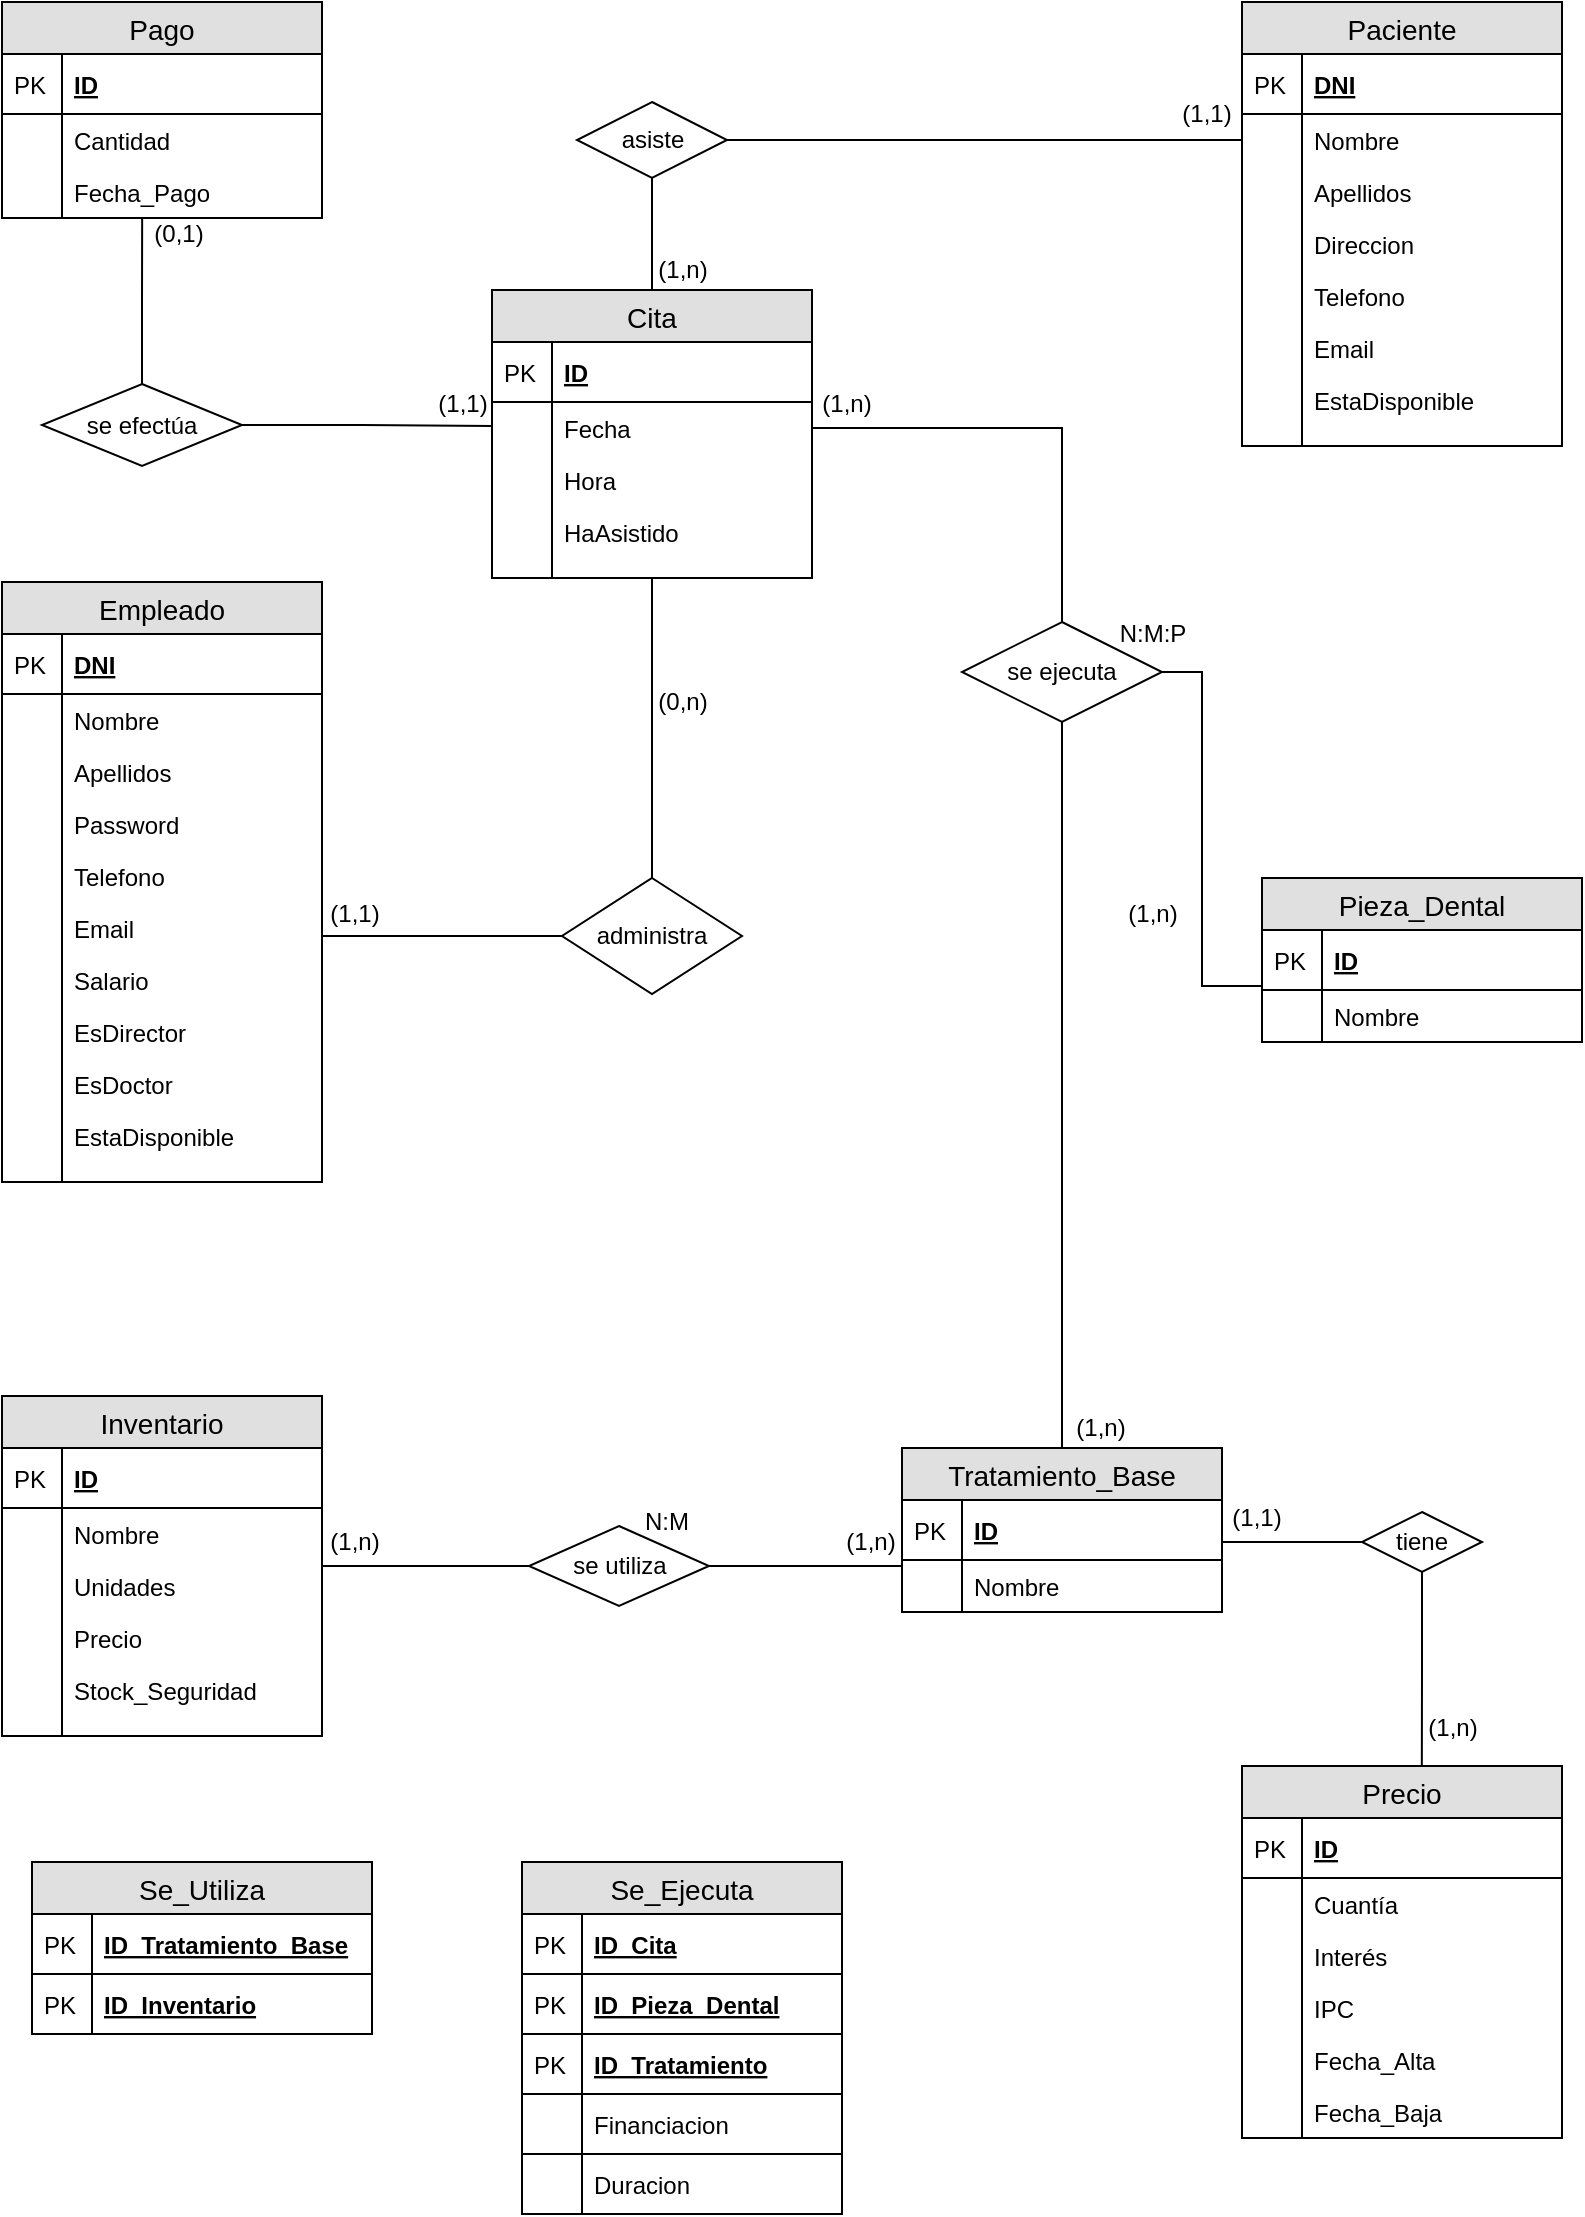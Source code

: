 <mxfile version="12.9.3" type="device"><diagram id="Tx36lfUSjRgfHyOX1LGo" name="Page-1"><mxGraphModel dx="517" dy="384" grid="1" gridSize="10" guides="1" tooltips="1" connect="1" arrows="1" fold="1" page="1" pageScale="1" pageWidth="827" pageHeight="1169" math="0" shadow="0"><root><mxCell id="0"/><mxCell id="1" parent="0"/><mxCell id="aUdV8fE91aCPdXSwW5t3-12" value="Empleado" style="swimlane;fontStyle=0;childLayout=stackLayout;horizontal=1;startSize=26;fillColor=#e0e0e0;horizontalStack=0;resizeParent=1;resizeParentMax=0;resizeLast=0;collapsible=1;marginBottom=0;swimlaneFillColor=#ffffff;align=center;fontSize=14;" parent="1" vertex="1"><mxGeometry x="20" y="320" width="160" height="300" as="geometry"/></mxCell><mxCell id="aUdV8fE91aCPdXSwW5t3-13" value="DNI" style="shape=partialRectangle;top=0;left=0;right=0;bottom=1;align=left;verticalAlign=middle;fillColor=none;spacingLeft=34;spacingRight=4;overflow=hidden;rotatable=0;points=[[0,0.5],[1,0.5]];portConstraint=eastwest;dropTarget=0;fontStyle=5;fontSize=12;" parent="aUdV8fE91aCPdXSwW5t3-12" vertex="1"><mxGeometry y="26" width="160" height="30" as="geometry"/></mxCell><mxCell id="aUdV8fE91aCPdXSwW5t3-14" value="PK" style="shape=partialRectangle;top=0;left=0;bottom=0;fillColor=none;align=left;verticalAlign=middle;spacingLeft=4;spacingRight=4;overflow=hidden;rotatable=0;points=[];portConstraint=eastwest;part=1;fontSize=12;" parent="aUdV8fE91aCPdXSwW5t3-13" vertex="1" connectable="0"><mxGeometry width="30" height="30" as="geometry"/></mxCell><mxCell id="aUdV8fE91aCPdXSwW5t3-15" value="Nombre" style="shape=partialRectangle;top=0;left=0;right=0;bottom=0;align=left;verticalAlign=top;fillColor=none;spacingLeft=34;spacingRight=4;overflow=hidden;rotatable=0;points=[[0,0.5],[1,0.5]];portConstraint=eastwest;dropTarget=0;fontSize=12;" parent="aUdV8fE91aCPdXSwW5t3-12" vertex="1"><mxGeometry y="56" width="160" height="26" as="geometry"/></mxCell><mxCell id="aUdV8fE91aCPdXSwW5t3-16" value="" style="shape=partialRectangle;top=0;left=0;bottom=0;fillColor=none;align=left;verticalAlign=top;spacingLeft=4;spacingRight=4;overflow=hidden;rotatable=0;points=[];portConstraint=eastwest;part=1;fontSize=12;" parent="aUdV8fE91aCPdXSwW5t3-15" vertex="1" connectable="0"><mxGeometry width="30" height="26" as="geometry"/></mxCell><mxCell id="aUdV8fE91aCPdXSwW5t3-30" value="Apellidos" style="shape=partialRectangle;top=0;left=0;right=0;bottom=0;align=left;verticalAlign=top;fillColor=none;spacingLeft=34;spacingRight=4;overflow=hidden;rotatable=0;points=[[0,0.5],[1,0.5]];portConstraint=eastwest;dropTarget=0;fontSize=12;" parent="aUdV8fE91aCPdXSwW5t3-12" vertex="1"><mxGeometry y="82" width="160" height="26" as="geometry"/></mxCell><mxCell id="aUdV8fE91aCPdXSwW5t3-31" value="" style="shape=partialRectangle;top=0;left=0;bottom=0;fillColor=none;align=left;verticalAlign=top;spacingLeft=4;spacingRight=4;overflow=hidden;rotatable=0;points=[];portConstraint=eastwest;part=1;fontSize=12;" parent="aUdV8fE91aCPdXSwW5t3-30" vertex="1" connectable="0"><mxGeometry width="30" height="26" as="geometry"/></mxCell><mxCell id="aUdV8fE91aCPdXSwW5t3-28" value="Password" style="shape=partialRectangle;top=0;left=0;right=0;bottom=0;align=left;verticalAlign=top;fillColor=none;spacingLeft=34;spacingRight=4;overflow=hidden;rotatable=0;points=[[0,0.5],[1,0.5]];portConstraint=eastwest;dropTarget=0;fontSize=12;" parent="aUdV8fE91aCPdXSwW5t3-12" vertex="1"><mxGeometry y="108" width="160" height="26" as="geometry"/></mxCell><mxCell id="aUdV8fE91aCPdXSwW5t3-29" value="" style="shape=partialRectangle;top=0;left=0;bottom=0;fillColor=none;align=left;verticalAlign=top;spacingLeft=4;spacingRight=4;overflow=hidden;rotatable=0;points=[];portConstraint=eastwest;part=1;fontSize=12;" parent="aUdV8fE91aCPdXSwW5t3-28" vertex="1" connectable="0"><mxGeometry width="30" height="26" as="geometry"/></mxCell><mxCell id="4-BCz41WJfaNqsG2rHL3-26" value="Telefono" style="shape=partialRectangle;top=0;left=0;right=0;bottom=0;align=left;verticalAlign=top;fillColor=none;spacingLeft=34;spacingRight=4;overflow=hidden;rotatable=0;points=[[0,0.5],[1,0.5]];portConstraint=eastwest;dropTarget=0;fontSize=12;" parent="aUdV8fE91aCPdXSwW5t3-12" vertex="1"><mxGeometry y="134" width="160" height="26" as="geometry"/></mxCell><mxCell id="4-BCz41WJfaNqsG2rHL3-27" value="" style="shape=partialRectangle;top=0;left=0;bottom=0;fillColor=none;align=left;verticalAlign=top;spacingLeft=4;spacingRight=4;overflow=hidden;rotatable=0;points=[];portConstraint=eastwest;part=1;fontSize=12;" parent="4-BCz41WJfaNqsG2rHL3-26" vertex="1" connectable="0"><mxGeometry width="30" height="26" as="geometry"/></mxCell><mxCell id="4-BCz41WJfaNqsG2rHL3-28" value="Email" style="shape=partialRectangle;top=0;left=0;right=0;bottom=0;align=left;verticalAlign=top;fillColor=none;spacingLeft=34;spacingRight=4;overflow=hidden;rotatable=0;points=[[0,0.5],[1,0.5]];portConstraint=eastwest;dropTarget=0;fontSize=12;" parent="aUdV8fE91aCPdXSwW5t3-12" vertex="1"><mxGeometry y="160" width="160" height="26" as="geometry"/></mxCell><mxCell id="4-BCz41WJfaNqsG2rHL3-29" value="" style="shape=partialRectangle;top=0;left=0;bottom=0;fillColor=none;align=left;verticalAlign=top;spacingLeft=4;spacingRight=4;overflow=hidden;rotatable=0;points=[];portConstraint=eastwest;part=1;fontSize=12;" parent="4-BCz41WJfaNqsG2rHL3-28" vertex="1" connectable="0"><mxGeometry width="30" height="26" as="geometry"/></mxCell><mxCell id="POYbCG-bSl3dPNuhUvA1-15" value="Salario" style="shape=partialRectangle;top=0;left=0;right=0;bottom=0;align=left;verticalAlign=top;fillColor=none;spacingLeft=34;spacingRight=4;overflow=hidden;rotatable=0;points=[[0,0.5],[1,0.5]];portConstraint=eastwest;dropTarget=0;fontSize=12;" parent="aUdV8fE91aCPdXSwW5t3-12" vertex="1"><mxGeometry y="186" width="160" height="26" as="geometry"/></mxCell><mxCell id="POYbCG-bSl3dPNuhUvA1-16" value="" style="shape=partialRectangle;top=0;left=0;bottom=0;fillColor=none;align=left;verticalAlign=top;spacingLeft=4;spacingRight=4;overflow=hidden;rotatable=0;points=[];portConstraint=eastwest;part=1;fontSize=12;" parent="POYbCG-bSl3dPNuhUvA1-15" vertex="1" connectable="0"><mxGeometry width="30" height="26" as="geometry"/></mxCell><mxCell id="DGEIQFM5SHNX0tYBTU3q-7" value="EsDirector" style="shape=partialRectangle;top=0;left=0;right=0;bottom=0;align=left;verticalAlign=top;fillColor=none;spacingLeft=34;spacingRight=4;overflow=hidden;rotatable=0;points=[[0,0.5],[1,0.5]];portConstraint=eastwest;dropTarget=0;fontSize=12;" parent="aUdV8fE91aCPdXSwW5t3-12" vertex="1"><mxGeometry y="212" width="160" height="26" as="geometry"/></mxCell><mxCell id="DGEIQFM5SHNX0tYBTU3q-8" value="" style="shape=partialRectangle;top=0;left=0;bottom=0;fillColor=none;align=left;verticalAlign=top;spacingLeft=4;spacingRight=4;overflow=hidden;rotatable=0;points=[];portConstraint=eastwest;part=1;fontSize=12;" parent="DGEIQFM5SHNX0tYBTU3q-7" vertex="1" connectable="0"><mxGeometry width="30" height="26" as="geometry"/></mxCell><mxCell id="9EHfX2-pgLdgwGtAbHzx-3" value="EsDoctor" style="shape=partialRectangle;top=0;left=0;right=0;bottom=0;align=left;verticalAlign=top;fillColor=none;spacingLeft=34;spacingRight=4;overflow=hidden;rotatable=0;points=[[0,0.5],[1,0.5]];portConstraint=eastwest;dropTarget=0;fontSize=12;" vertex="1" parent="aUdV8fE91aCPdXSwW5t3-12"><mxGeometry y="238" width="160" height="26" as="geometry"/></mxCell><mxCell id="9EHfX2-pgLdgwGtAbHzx-4" value="" style="shape=partialRectangle;top=0;left=0;bottom=0;fillColor=none;align=left;verticalAlign=top;spacingLeft=4;spacingRight=4;overflow=hidden;rotatable=0;points=[];portConstraint=eastwest;part=1;fontSize=12;" vertex="1" connectable="0" parent="9EHfX2-pgLdgwGtAbHzx-3"><mxGeometry width="30" height="26" as="geometry"/></mxCell><mxCell id="POYbCG-bSl3dPNuhUvA1-7" value="EstaDisponible" style="shape=partialRectangle;top=0;left=0;right=0;bottom=0;align=left;verticalAlign=top;fillColor=none;spacingLeft=34;spacingRight=4;overflow=hidden;rotatable=0;points=[[0,0.5],[1,0.5]];portConstraint=eastwest;dropTarget=0;fontSize=12;" parent="aUdV8fE91aCPdXSwW5t3-12" vertex="1"><mxGeometry y="264" width="160" height="26" as="geometry"/></mxCell><mxCell id="POYbCG-bSl3dPNuhUvA1-8" value="" style="shape=partialRectangle;top=0;left=0;bottom=0;fillColor=none;align=left;verticalAlign=top;spacingLeft=4;spacingRight=4;overflow=hidden;rotatable=0;points=[];portConstraint=eastwest;part=1;fontSize=12;" parent="POYbCG-bSl3dPNuhUvA1-7" vertex="1" connectable="0"><mxGeometry width="30" height="26" as="geometry"/></mxCell><mxCell id="aUdV8fE91aCPdXSwW5t3-17" value="" style="shape=partialRectangle;top=0;left=0;right=0;bottom=0;align=left;verticalAlign=top;fillColor=none;spacingLeft=34;spacingRight=4;overflow=hidden;rotatable=0;points=[[0,0.5],[1,0.5]];portConstraint=eastwest;dropTarget=0;fontSize=12;" parent="aUdV8fE91aCPdXSwW5t3-12" vertex="1"><mxGeometry y="290" width="160" height="10" as="geometry"/></mxCell><mxCell id="aUdV8fE91aCPdXSwW5t3-18" value="" style="shape=partialRectangle;top=0;left=0;bottom=0;fillColor=none;align=left;verticalAlign=top;spacingLeft=4;spacingRight=4;overflow=hidden;rotatable=0;points=[];portConstraint=eastwest;part=1;fontSize=12;" parent="aUdV8fE91aCPdXSwW5t3-17" vertex="1" connectable="0"><mxGeometry width="30" height="10" as="geometry"/></mxCell><mxCell id="aUdV8fE91aCPdXSwW5t3-94" value="" style="edgeStyle=orthogonalEdgeStyle;rounded=0;orthogonalLoop=1;jettySize=auto;html=1;endArrow=none;endFill=0;entryX=0.5;entryY=1;entryDx=0;entryDy=0;entryPerimeter=0;" parent="1" source="aUdV8fE91aCPdXSwW5t3-84" target="aUdV8fE91aCPdXSwW5t3-41" edge="1"><mxGeometry relative="1" as="geometry"><mxPoint x="345" y="292" as="targetPoint"/></mxGeometry></mxCell><mxCell id="POYbCG-bSl3dPNuhUvA1-14" value="" style="edgeStyle=orthogonalEdgeStyle;rounded=0;orthogonalLoop=1;jettySize=auto;html=1;endArrow=none;endFill=0;entryX=1;entryY=0.654;entryDx=0;entryDy=0;entryPerimeter=0;" parent="1" source="aUdV8fE91aCPdXSwW5t3-84" target="4-BCz41WJfaNqsG2rHL3-28" edge="1"><mxGeometry relative="1" as="geometry"><mxPoint x="226.5" y="497" as="targetPoint"/></mxGeometry></mxCell><mxCell id="aUdV8fE91aCPdXSwW5t3-84" value="administra" style="shape=rhombus;perimeter=rhombusPerimeter;whiteSpace=wrap;html=1;align=center;" parent="1" vertex="1"><mxGeometry x="300" y="468" width="90" height="58" as="geometry"/></mxCell><mxCell id="aUdV8fE91aCPdXSwW5t3-117" style="edgeStyle=orthogonalEdgeStyle;rounded=0;orthogonalLoop=1;jettySize=auto;html=1;entryX=0.5;entryY=1;entryDx=0;entryDy=0;endArrow=none;endFill=0;" parent="1" source="aUdV8fE91aCPdXSwW5t3-32" target="aUdV8fE91aCPdXSwW5t3-115" edge="1"><mxGeometry relative="1" as="geometry"/></mxCell><mxCell id="aUdV8fE91aCPdXSwW5t3-32" value="Cita" style="swimlane;fontStyle=0;childLayout=stackLayout;horizontal=1;startSize=26;fillColor=#e0e0e0;horizontalStack=0;resizeParent=1;resizeParentMax=0;resizeLast=0;collapsible=1;marginBottom=0;swimlaneFillColor=#ffffff;align=center;fontSize=14;" parent="1" vertex="1"><mxGeometry x="265" y="174" width="160" height="144" as="geometry"/></mxCell><mxCell id="aUdV8fE91aCPdXSwW5t3-33" value="ID" style="shape=partialRectangle;top=0;left=0;right=0;bottom=1;align=left;verticalAlign=middle;fillColor=none;spacingLeft=34;spacingRight=4;overflow=hidden;rotatable=0;points=[[0,0.5],[1,0.5]];portConstraint=eastwest;dropTarget=0;fontStyle=5;fontSize=12;" parent="aUdV8fE91aCPdXSwW5t3-32" vertex="1"><mxGeometry y="26" width="160" height="30" as="geometry"/></mxCell><mxCell id="aUdV8fE91aCPdXSwW5t3-34" value="PK" style="shape=partialRectangle;top=0;left=0;bottom=0;fillColor=none;align=left;verticalAlign=middle;spacingLeft=4;spacingRight=4;overflow=hidden;rotatable=0;points=[];portConstraint=eastwest;part=1;fontSize=12;" parent="aUdV8fE91aCPdXSwW5t3-33" vertex="1" connectable="0"><mxGeometry width="30" height="30" as="geometry"/></mxCell><mxCell id="aUdV8fE91aCPdXSwW5t3-35" value="Fecha" style="shape=partialRectangle;top=0;left=0;right=0;bottom=0;align=left;verticalAlign=top;fillColor=none;spacingLeft=34;spacingRight=4;overflow=hidden;rotatable=0;points=[[0,0.5],[1,0.5]];portConstraint=eastwest;dropTarget=0;fontSize=12;" parent="aUdV8fE91aCPdXSwW5t3-32" vertex="1"><mxGeometry y="56" width="160" height="26" as="geometry"/></mxCell><mxCell id="aUdV8fE91aCPdXSwW5t3-36" value="" style="shape=partialRectangle;top=0;left=0;bottom=0;fillColor=none;align=left;verticalAlign=top;spacingLeft=4;spacingRight=4;overflow=hidden;rotatable=0;points=[];portConstraint=eastwest;part=1;fontSize=12;" parent="aUdV8fE91aCPdXSwW5t3-35" vertex="1" connectable="0"><mxGeometry width="30" height="26" as="geometry"/></mxCell><mxCell id="POYbCG-bSl3dPNuhUvA1-1" value="Hora" style="shape=partialRectangle;top=0;left=0;right=0;bottom=0;align=left;verticalAlign=top;fillColor=none;spacingLeft=34;spacingRight=4;overflow=hidden;rotatable=0;points=[[0,0.5],[1,0.5]];portConstraint=eastwest;dropTarget=0;fontSize=12;" parent="aUdV8fE91aCPdXSwW5t3-32" vertex="1"><mxGeometry y="82" width="160" height="26" as="geometry"/></mxCell><mxCell id="POYbCG-bSl3dPNuhUvA1-2" value="" style="shape=partialRectangle;top=0;left=0;bottom=0;fillColor=none;align=left;verticalAlign=top;spacingLeft=4;spacingRight=4;overflow=hidden;rotatable=0;points=[];portConstraint=eastwest;part=1;fontSize=12;" parent="POYbCG-bSl3dPNuhUvA1-1" vertex="1" connectable="0"><mxGeometry width="30" height="26" as="geometry"/></mxCell><mxCell id="POYbCG-bSl3dPNuhUvA1-3" value="HaAsistido" style="shape=partialRectangle;top=0;left=0;right=0;bottom=0;align=left;verticalAlign=top;fillColor=none;spacingLeft=34;spacingRight=4;overflow=hidden;rotatable=0;points=[[0,0.5],[1,0.5]];portConstraint=eastwest;dropTarget=0;fontSize=12;" parent="aUdV8fE91aCPdXSwW5t3-32" vertex="1"><mxGeometry y="108" width="160" height="26" as="geometry"/></mxCell><mxCell id="POYbCG-bSl3dPNuhUvA1-4" value="" style="shape=partialRectangle;top=0;left=0;bottom=0;fillColor=none;align=left;verticalAlign=top;spacingLeft=4;spacingRight=4;overflow=hidden;rotatable=0;points=[];portConstraint=eastwest;part=1;fontSize=12;" parent="POYbCG-bSl3dPNuhUvA1-3" vertex="1" connectable="0"><mxGeometry width="30" height="26" as="geometry"/></mxCell><mxCell id="aUdV8fE91aCPdXSwW5t3-41" value="" style="shape=partialRectangle;top=0;left=0;right=0;bottom=0;align=left;verticalAlign=top;fillColor=none;spacingLeft=34;spacingRight=4;overflow=hidden;rotatable=0;points=[[0,0.5],[1,0.5]];portConstraint=eastwest;dropTarget=0;fontSize=12;" parent="aUdV8fE91aCPdXSwW5t3-32" vertex="1"><mxGeometry y="134" width="160" height="10" as="geometry"/></mxCell><mxCell id="aUdV8fE91aCPdXSwW5t3-42" value="" style="shape=partialRectangle;top=0;left=0;bottom=0;fillColor=none;align=left;verticalAlign=top;spacingLeft=4;spacingRight=4;overflow=hidden;rotatable=0;points=[];portConstraint=eastwest;part=1;fontSize=12;" parent="aUdV8fE91aCPdXSwW5t3-41" vertex="1" connectable="0"><mxGeometry width="30" height="10" as="geometry"/></mxCell><mxCell id="aUdV8fE91aCPdXSwW5t3-113" value="(1,1)" style="text;html=1;align=center;verticalAlign=middle;resizable=0;points=[];autosize=1;" parent="1" vertex="1"><mxGeometry x="176" y="476" width="40" height="20" as="geometry"/></mxCell><mxCell id="aUdV8fE91aCPdXSwW5t3-114" value="(0,n)" style="text;html=1;align=center;verticalAlign=middle;resizable=0;points=[];autosize=1;" parent="1" vertex="1"><mxGeometry x="340" y="370" width="40" height="20" as="geometry"/></mxCell><mxCell id="aUdV8fE91aCPdXSwW5t3-118" style="edgeStyle=orthogonalEdgeStyle;rounded=0;orthogonalLoop=1;jettySize=auto;html=1;entryX=0;entryY=0.5;entryDx=0;entryDy=0;endArrow=none;endFill=0;" parent="1" source="aUdV8fE91aCPdXSwW5t3-115" target="aUdV8fE91aCPdXSwW5t3-68" edge="1"><mxGeometry relative="1" as="geometry"/></mxCell><mxCell id="aUdV8fE91aCPdXSwW5t3-115" value="asiste" style="shape=rhombus;perimeter=rhombusPerimeter;whiteSpace=wrap;html=1;align=center;" parent="1" vertex="1"><mxGeometry x="307.5" y="80" width="75" height="38" as="geometry"/></mxCell><mxCell id="aUdV8fE91aCPdXSwW5t3-119" value="(1,1)" style="text;html=1;align=center;verticalAlign=middle;resizable=0;points=[];autosize=1;" parent="1" vertex="1"><mxGeometry x="602" y="76" width="40" height="20" as="geometry"/></mxCell><mxCell id="aUdV8fE91aCPdXSwW5t3-120" value="(1,n)" style="text;html=1;align=center;verticalAlign=middle;resizable=0;points=[];autosize=1;" parent="1" vertex="1"><mxGeometry x="340" y="154" width="40" height="20" as="geometry"/></mxCell><mxCell id="aUdV8fE91aCPdXSwW5t3-65" value="Paciente" style="swimlane;fontStyle=0;childLayout=stackLayout;horizontal=1;startSize=26;fillColor=#e0e0e0;horizontalStack=0;resizeParent=1;resizeParentMax=0;resizeLast=0;collapsible=1;marginBottom=0;swimlaneFillColor=#ffffff;align=center;fontSize=14;" parent="1" vertex="1"><mxGeometry x="640" y="30" width="160" height="222" as="geometry"/></mxCell><mxCell id="aUdV8fE91aCPdXSwW5t3-66" value="DNI" style="shape=partialRectangle;top=0;left=0;right=0;bottom=1;align=left;verticalAlign=middle;fillColor=none;spacingLeft=34;spacingRight=4;overflow=hidden;rotatable=0;points=[[0,0.5],[1,0.5]];portConstraint=eastwest;dropTarget=0;fontStyle=5;fontSize=12;" parent="aUdV8fE91aCPdXSwW5t3-65" vertex="1"><mxGeometry y="26" width="160" height="30" as="geometry"/></mxCell><mxCell id="aUdV8fE91aCPdXSwW5t3-67" value="PK" style="shape=partialRectangle;top=0;left=0;bottom=0;fillColor=none;align=left;verticalAlign=middle;spacingLeft=4;spacingRight=4;overflow=hidden;rotatable=0;points=[];portConstraint=eastwest;part=1;fontSize=12;" parent="aUdV8fE91aCPdXSwW5t3-66" vertex="1" connectable="0"><mxGeometry width="30" height="30" as="geometry"/></mxCell><mxCell id="aUdV8fE91aCPdXSwW5t3-68" value="Nombre" style="shape=partialRectangle;top=0;left=0;right=0;bottom=0;align=left;verticalAlign=top;fillColor=none;spacingLeft=34;spacingRight=4;overflow=hidden;rotatable=0;points=[[0,0.5],[1,0.5]];portConstraint=eastwest;dropTarget=0;fontSize=12;" parent="aUdV8fE91aCPdXSwW5t3-65" vertex="1"><mxGeometry y="56" width="160" height="26" as="geometry"/></mxCell><mxCell id="aUdV8fE91aCPdXSwW5t3-69" value="" style="shape=partialRectangle;top=0;left=0;bottom=0;fillColor=none;align=left;verticalAlign=top;spacingLeft=4;spacingRight=4;overflow=hidden;rotatable=0;points=[];portConstraint=eastwest;part=1;fontSize=12;" parent="aUdV8fE91aCPdXSwW5t3-68" vertex="1" connectable="0"><mxGeometry width="30" height="26" as="geometry"/></mxCell><mxCell id="aUdV8fE91aCPdXSwW5t3-70" value="Apellidos" style="shape=partialRectangle;top=0;left=0;right=0;bottom=0;align=left;verticalAlign=top;fillColor=none;spacingLeft=34;spacingRight=4;overflow=hidden;rotatable=0;points=[[0,0.5],[1,0.5]];portConstraint=eastwest;dropTarget=0;fontSize=12;" parent="aUdV8fE91aCPdXSwW5t3-65" vertex="1"><mxGeometry y="82" width="160" height="26" as="geometry"/></mxCell><mxCell id="aUdV8fE91aCPdXSwW5t3-71" value="" style="shape=partialRectangle;top=0;left=0;bottom=0;fillColor=none;align=left;verticalAlign=top;spacingLeft=4;spacingRight=4;overflow=hidden;rotatable=0;points=[];portConstraint=eastwest;part=1;fontSize=12;" parent="aUdV8fE91aCPdXSwW5t3-70" vertex="1" connectable="0"><mxGeometry width="30" height="26" as="geometry"/></mxCell><mxCell id="aUdV8fE91aCPdXSwW5t3-72" value="Direccion" style="shape=partialRectangle;top=0;left=0;right=0;bottom=0;align=left;verticalAlign=top;fillColor=none;spacingLeft=34;spacingRight=4;overflow=hidden;rotatable=0;points=[[0,0.5],[1,0.5]];portConstraint=eastwest;dropTarget=0;fontSize=12;" parent="aUdV8fE91aCPdXSwW5t3-65" vertex="1"><mxGeometry y="108" width="160" height="26" as="geometry"/></mxCell><mxCell id="aUdV8fE91aCPdXSwW5t3-73" value="" style="shape=partialRectangle;top=0;left=0;bottom=0;fillColor=none;align=left;verticalAlign=top;spacingLeft=4;spacingRight=4;overflow=hidden;rotatable=0;points=[];portConstraint=eastwest;part=1;fontSize=12;" parent="aUdV8fE91aCPdXSwW5t3-72" vertex="1" connectable="0"><mxGeometry width="30" height="26" as="geometry"/></mxCell><mxCell id="4-BCz41WJfaNqsG2rHL3-21" value="Telefono" style="shape=partialRectangle;top=0;left=0;right=0;bottom=0;align=left;verticalAlign=top;fillColor=none;spacingLeft=34;spacingRight=4;overflow=hidden;rotatable=0;points=[[0,0.5],[1,0.5]];portConstraint=eastwest;dropTarget=0;fontSize=12;" parent="aUdV8fE91aCPdXSwW5t3-65" vertex="1"><mxGeometry y="134" width="160" height="26" as="geometry"/></mxCell><mxCell id="4-BCz41WJfaNqsG2rHL3-22" value="" style="shape=partialRectangle;top=0;left=0;bottom=0;fillColor=none;align=left;verticalAlign=top;spacingLeft=4;spacingRight=4;overflow=hidden;rotatable=0;points=[];portConstraint=eastwest;part=1;fontSize=12;" parent="4-BCz41WJfaNqsG2rHL3-21" vertex="1" connectable="0"><mxGeometry width="30" height="26" as="geometry"/></mxCell><mxCell id="4-BCz41WJfaNqsG2rHL3-23" value="Email" style="shape=partialRectangle;top=0;left=0;right=0;bottom=0;align=left;verticalAlign=top;fillColor=none;spacingLeft=34;spacingRight=4;overflow=hidden;rotatable=0;points=[[0,0.5],[1,0.5]];portConstraint=eastwest;dropTarget=0;fontSize=12;" parent="aUdV8fE91aCPdXSwW5t3-65" vertex="1"><mxGeometry y="160" width="160" height="26" as="geometry"/></mxCell><mxCell id="4-BCz41WJfaNqsG2rHL3-24" value="" style="shape=partialRectangle;top=0;left=0;bottom=0;fillColor=none;align=left;verticalAlign=top;spacingLeft=4;spacingRight=4;overflow=hidden;rotatable=0;points=[];portConstraint=eastwest;part=1;fontSize=12;" parent="4-BCz41WJfaNqsG2rHL3-23" vertex="1" connectable="0"><mxGeometry width="30" height="26" as="geometry"/></mxCell><mxCell id="POYbCG-bSl3dPNuhUvA1-9" value="EstaDisponible" style="shape=partialRectangle;top=0;left=0;right=0;bottom=0;align=left;verticalAlign=top;fillColor=none;spacingLeft=34;spacingRight=4;overflow=hidden;rotatable=0;points=[[0,0.5],[1,0.5]];portConstraint=eastwest;dropTarget=0;fontSize=12;" parent="aUdV8fE91aCPdXSwW5t3-65" vertex="1"><mxGeometry y="186" width="160" height="26" as="geometry"/></mxCell><mxCell id="POYbCG-bSl3dPNuhUvA1-10" value="" style="shape=partialRectangle;top=0;left=0;bottom=0;fillColor=none;align=left;verticalAlign=top;spacingLeft=4;spacingRight=4;overflow=hidden;rotatable=0;points=[];portConstraint=eastwest;part=1;fontSize=12;" parent="POYbCG-bSl3dPNuhUvA1-9" vertex="1" connectable="0"><mxGeometry width="30" height="26" as="geometry"/></mxCell><mxCell id="aUdV8fE91aCPdXSwW5t3-74" value="" style="shape=partialRectangle;top=0;left=0;right=0;bottom=0;align=left;verticalAlign=top;fillColor=none;spacingLeft=34;spacingRight=4;overflow=hidden;rotatable=0;points=[[0,0.5],[1,0.5]];portConstraint=eastwest;dropTarget=0;fontSize=12;" parent="aUdV8fE91aCPdXSwW5t3-65" vertex="1"><mxGeometry y="212" width="160" height="10" as="geometry"/></mxCell><mxCell id="aUdV8fE91aCPdXSwW5t3-75" value="" style="shape=partialRectangle;top=0;left=0;bottom=0;fillColor=none;align=left;verticalAlign=top;spacingLeft=4;spacingRight=4;overflow=hidden;rotatable=0;points=[];portConstraint=eastwest;part=1;fontSize=12;" parent="aUdV8fE91aCPdXSwW5t3-74" vertex="1" connectable="0"><mxGeometry width="30" height="10" as="geometry"/></mxCell><mxCell id="aUdV8fE91aCPdXSwW5t3-141" style="edgeStyle=orthogonalEdgeStyle;rounded=0;orthogonalLoop=1;jettySize=auto;html=1;entryX=1;entryY=0.5;entryDx=0;entryDy=0;endArrow=none;endFill=0;exitX=0;exitY=0.962;exitDx=0;exitDy=0;exitPerimeter=0;" parent="1" source="aUdV8fE91aCPdXSwW5t3-46" target="aUdV8fE91aCPdXSwW5t3-138" edge="1"><mxGeometry relative="1" as="geometry"><mxPoint x="640" y="522" as="sourcePoint"/><Array as="points"><mxPoint x="620" y="522"/><mxPoint x="620" y="365"/></Array></mxGeometry></mxCell><mxCell id="aUdV8fE91aCPdXSwW5t3-138" value="se ejecuta" style="shape=rhombus;perimeter=rhombusPerimeter;whiteSpace=wrap;html=1;align=center;" parent="1" vertex="1"><mxGeometry x="500" y="340" width="100" height="50" as="geometry"/></mxCell><mxCell id="aUdV8fE91aCPdXSwW5t3-139" style="edgeStyle=orthogonalEdgeStyle;rounded=0;orthogonalLoop=1;jettySize=auto;html=1;entryX=0.5;entryY=0;entryDx=0;entryDy=0;endArrow=none;endFill=0;" parent="1" source="aUdV8fE91aCPdXSwW5t3-35" target="aUdV8fE91aCPdXSwW5t3-138" edge="1"><mxGeometry relative="1" as="geometry"/></mxCell><mxCell id="aUdV8fE91aCPdXSwW5t3-140" style="edgeStyle=orthogonalEdgeStyle;rounded=0;orthogonalLoop=1;jettySize=auto;html=1;entryX=0.5;entryY=1;entryDx=0;entryDy=0;endArrow=none;endFill=0;exitX=0.5;exitY=0;exitDx=0;exitDy=0;" parent="1" source="aUdV8fE91aCPdXSwW5t3-54" target="aUdV8fE91aCPdXSwW5t3-138" edge="1"><mxGeometry relative="1" as="geometry"/></mxCell><mxCell id="a5N8oOvA9pCTNqK6ZnKB-12" value="Pago" style="swimlane;fontStyle=0;childLayout=stackLayout;horizontal=1;startSize=26;fillColor=#e0e0e0;horizontalStack=0;resizeParent=1;resizeParentMax=0;resizeLast=0;collapsible=1;marginBottom=0;swimlaneFillColor=#ffffff;align=center;fontSize=14;" parent="1" vertex="1"><mxGeometry x="20" y="30" width="160" height="108" as="geometry"><mxRectangle x="640" y="720" width="120" height="26" as="alternateBounds"/></mxGeometry></mxCell><mxCell id="a5N8oOvA9pCTNqK6ZnKB-13" value="ID" style="shape=partialRectangle;top=0;left=0;right=0;bottom=1;align=left;verticalAlign=middle;fillColor=none;spacingLeft=34;spacingRight=4;overflow=hidden;rotatable=0;points=[[0,0.5],[1,0.5]];portConstraint=eastwest;dropTarget=0;fontStyle=5;fontSize=12;" parent="a5N8oOvA9pCTNqK6ZnKB-12" vertex="1"><mxGeometry y="26" width="160" height="30" as="geometry"/></mxCell><mxCell id="a5N8oOvA9pCTNqK6ZnKB-14" value="PK" style="shape=partialRectangle;top=0;left=0;bottom=0;fillColor=none;align=left;verticalAlign=middle;spacingLeft=4;spacingRight=4;overflow=hidden;rotatable=0;points=[];portConstraint=eastwest;part=1;fontSize=12;" parent="a5N8oOvA9pCTNqK6ZnKB-13" vertex="1" connectable="0"><mxGeometry width="30" height="30" as="geometry"/></mxCell><mxCell id="a5N8oOvA9pCTNqK6ZnKB-15" value="Cantidad&#10;" style="shape=partialRectangle;top=0;left=0;right=0;bottom=0;align=left;verticalAlign=top;fillColor=none;spacingLeft=34;spacingRight=4;overflow=hidden;rotatable=0;points=[[0,0.5],[1,0.5]];portConstraint=eastwest;dropTarget=0;fontSize=12;" parent="a5N8oOvA9pCTNqK6ZnKB-12" vertex="1"><mxGeometry y="56" width="160" height="26" as="geometry"/></mxCell><mxCell id="a5N8oOvA9pCTNqK6ZnKB-16" value="" style="shape=partialRectangle;top=0;left=0;bottom=0;fillColor=none;align=left;verticalAlign=top;spacingLeft=4;spacingRight=4;overflow=hidden;rotatable=0;points=[];portConstraint=eastwest;part=1;fontSize=12;" parent="a5N8oOvA9pCTNqK6ZnKB-15" vertex="1" connectable="0"><mxGeometry width="30" height="26" as="geometry"/></mxCell><mxCell id="a5N8oOvA9pCTNqK6ZnKB-17" value="Fecha_Pago" style="shape=partialRectangle;top=0;left=0;right=0;bottom=0;align=left;verticalAlign=top;fillColor=none;spacingLeft=34;spacingRight=4;overflow=hidden;rotatable=0;points=[[0,0.5],[1,0.5]];portConstraint=eastwest;dropTarget=0;fontSize=12;" parent="a5N8oOvA9pCTNqK6ZnKB-12" vertex="1"><mxGeometry y="82" width="160" height="26" as="geometry"/></mxCell><mxCell id="a5N8oOvA9pCTNqK6ZnKB-18" value="" style="shape=partialRectangle;top=0;left=0;bottom=0;fillColor=none;align=left;verticalAlign=top;spacingLeft=4;spacingRight=4;overflow=hidden;rotatable=0;points=[];portConstraint=eastwest;part=1;fontSize=12;" parent="a5N8oOvA9pCTNqK6ZnKB-17" vertex="1" connectable="0"><mxGeometry width="30" height="26" as="geometry"/></mxCell><mxCell id="aUdV8fE91aCPdXSwW5t3-142" value="(1,n)" style="text;html=1;align=center;verticalAlign=middle;resizable=0;points=[];autosize=1;" parent="1" vertex="1"><mxGeometry x="549" y="733" width="40" height="20" as="geometry"/></mxCell><mxCell id="aUdV8fE91aCPdXSwW5t3-143" value="(1,n)" style="text;html=1;align=center;verticalAlign=middle;resizable=0;points=[];autosize=1;" parent="1" vertex="1"><mxGeometry x="575" y="476" width="40" height="20" as="geometry"/></mxCell><mxCell id="aUdV8fE91aCPdXSwW5t3-145" value="(1,n)" style="text;html=1;align=center;verticalAlign=middle;resizable=0;points=[];autosize=1;" parent="1" vertex="1"><mxGeometry x="422" y="221" width="40" height="20" as="geometry"/></mxCell><mxCell id="aUdV8fE91aCPdXSwW5t3-148" value="N:M:P" style="text;html=1;align=center;verticalAlign=middle;resizable=0;points=[];autosize=1;" parent="1" vertex="1"><mxGeometry x="570" y="336" width="50" height="20" as="geometry"/></mxCell><mxCell id="aUdV8fE91aCPdXSwW5t3-54" value="Tratamiento_Base" style="swimlane;fontStyle=0;childLayout=stackLayout;horizontal=1;startSize=26;fillColor=#e0e0e0;horizontalStack=0;resizeParent=1;resizeParentMax=0;resizeLast=0;collapsible=1;marginBottom=0;swimlaneFillColor=#ffffff;align=center;fontSize=14;" parent="1" vertex="1"><mxGeometry x="470" y="753" width="160" height="82" as="geometry"/></mxCell><mxCell id="aUdV8fE91aCPdXSwW5t3-55" value="ID" style="shape=partialRectangle;top=0;left=0;right=0;bottom=1;align=left;verticalAlign=middle;fillColor=none;spacingLeft=34;spacingRight=4;overflow=hidden;rotatable=0;points=[[0,0.5],[1,0.5]];portConstraint=eastwest;dropTarget=0;fontStyle=5;fontSize=12;" parent="aUdV8fE91aCPdXSwW5t3-54" vertex="1"><mxGeometry y="26" width="160" height="30" as="geometry"/></mxCell><mxCell id="aUdV8fE91aCPdXSwW5t3-56" value="PK" style="shape=partialRectangle;top=0;left=0;bottom=0;fillColor=none;align=left;verticalAlign=middle;spacingLeft=4;spacingRight=4;overflow=hidden;rotatable=0;points=[];portConstraint=eastwest;part=1;fontSize=12;" parent="aUdV8fE91aCPdXSwW5t3-55" vertex="1" connectable="0"><mxGeometry width="30" height="30" as="geometry"/></mxCell><mxCell id="aUdV8fE91aCPdXSwW5t3-57" value="Nombre" style="shape=partialRectangle;top=0;left=0;right=0;bottom=0;align=left;verticalAlign=top;fillColor=none;spacingLeft=34;spacingRight=4;overflow=hidden;rotatable=0;points=[[0,0.5],[1,0.5]];portConstraint=eastwest;dropTarget=0;fontSize=12;" parent="aUdV8fE91aCPdXSwW5t3-54" vertex="1"><mxGeometry y="56" width="160" height="26" as="geometry"/></mxCell><mxCell id="aUdV8fE91aCPdXSwW5t3-58" value="" style="shape=partialRectangle;top=0;left=0;bottom=0;fillColor=none;align=left;verticalAlign=top;spacingLeft=4;spacingRight=4;overflow=hidden;rotatable=0;points=[];portConstraint=eastwest;part=1;fontSize=12;" parent="aUdV8fE91aCPdXSwW5t3-57" vertex="1" connectable="0"><mxGeometry width="30" height="26" as="geometry"/></mxCell><mxCell id="DGEIQFM5SHNX0tYBTU3q-17" value="" style="edgeStyle=orthogonalEdgeStyle;rounded=0;orthogonalLoop=1;jettySize=auto;html=1;endArrow=none;endFill=0;entryX=-0.002;entryY=0.114;entryDx=0;entryDy=0;entryPerimeter=0;" parent="1" source="DGEIQFM5SHNX0tYBTU3q-15" target="aUdV8fE91aCPdXSwW5t3-57" edge="1"><mxGeometry relative="1" as="geometry"><mxPoint x="465" y="812" as="targetPoint"/></mxGeometry></mxCell><mxCell id="DGEIQFM5SHNX0tYBTU3q-19" value="" style="edgeStyle=orthogonalEdgeStyle;rounded=0;orthogonalLoop=1;jettySize=auto;html=1;endArrow=none;endFill=0;entryX=1;entryY=0.5;entryDx=0;entryDy=0;" parent="1" source="DGEIQFM5SHNX0tYBTU3q-15" target="aUdV8fE91aCPdXSwW5t3-149" edge="1"><mxGeometry relative="1" as="geometry"><mxPoint x="185" y="812" as="targetPoint"/></mxGeometry></mxCell><mxCell id="DGEIQFM5SHNX0tYBTU3q-15" value="se utiliza" style="shape=rhombus;perimeter=rhombusPerimeter;whiteSpace=wrap;html=1;align=center;" parent="1" vertex="1"><mxGeometry x="283.5" y="792" width="90" height="40" as="geometry"/></mxCell><mxCell id="DGEIQFM5SHNX0tYBTU3q-20" value="(1,n)" style="text;html=1;align=center;verticalAlign=middle;resizable=0;points=[];autosize=1;" parent="1" vertex="1"><mxGeometry x="434" y="790" width="40" height="20" as="geometry"/></mxCell><mxCell id="DGEIQFM5SHNX0tYBTU3q-21" value="(1,n)" style="text;html=1;align=center;verticalAlign=middle;resizable=0;points=[];autosize=1;" parent="1" vertex="1"><mxGeometry x="176" y="790" width="40" height="20" as="geometry"/></mxCell><mxCell id="DGEIQFM5SHNX0tYBTU3q-22" value="N:M" style="text;html=1;align=center;verticalAlign=middle;resizable=0;points=[];autosize=1;" parent="1" vertex="1"><mxGeometry x="331.5" y="780" width="40" height="20" as="geometry"/></mxCell><mxCell id="aUdV8fE91aCPdXSwW5t3-149" value="Inventario" style="swimlane;fontStyle=0;childLayout=stackLayout;horizontal=1;startSize=26;fillColor=#e0e0e0;horizontalStack=0;resizeParent=1;resizeParentMax=0;resizeLast=0;collapsible=1;marginBottom=0;swimlaneFillColor=#ffffff;align=center;fontSize=14;" parent="1" vertex="1"><mxGeometry x="20" y="727" width="160" height="170" as="geometry"/></mxCell><mxCell id="aUdV8fE91aCPdXSwW5t3-150" value="ID" style="shape=partialRectangle;top=0;left=0;right=0;bottom=1;align=left;verticalAlign=middle;fillColor=none;spacingLeft=34;spacingRight=4;overflow=hidden;rotatable=0;points=[[0,0.5],[1,0.5]];portConstraint=eastwest;dropTarget=0;fontStyle=5;fontSize=12;" parent="aUdV8fE91aCPdXSwW5t3-149" vertex="1"><mxGeometry y="26" width="160" height="30" as="geometry"/></mxCell><mxCell id="aUdV8fE91aCPdXSwW5t3-151" value="PK" style="shape=partialRectangle;top=0;left=0;bottom=0;fillColor=none;align=left;verticalAlign=middle;spacingLeft=4;spacingRight=4;overflow=hidden;rotatable=0;points=[];portConstraint=eastwest;part=1;fontSize=12;" parent="aUdV8fE91aCPdXSwW5t3-150" vertex="1" connectable="0"><mxGeometry width="30" height="30" as="geometry"/></mxCell><mxCell id="aUdV8fE91aCPdXSwW5t3-152" value="Nombre" style="shape=partialRectangle;top=0;left=0;right=0;bottom=0;align=left;verticalAlign=top;fillColor=none;spacingLeft=34;spacingRight=4;overflow=hidden;rotatable=0;points=[[0,0.5],[1,0.5]];portConstraint=eastwest;dropTarget=0;fontSize=12;" parent="aUdV8fE91aCPdXSwW5t3-149" vertex="1"><mxGeometry y="56" width="160" height="26" as="geometry"/></mxCell><mxCell id="aUdV8fE91aCPdXSwW5t3-153" value="" style="shape=partialRectangle;top=0;left=0;bottom=0;fillColor=none;align=left;verticalAlign=top;spacingLeft=4;spacingRight=4;overflow=hidden;rotatable=0;points=[];portConstraint=eastwest;part=1;fontSize=12;" parent="aUdV8fE91aCPdXSwW5t3-152" vertex="1" connectable="0"><mxGeometry width="30" height="26" as="geometry"/></mxCell><mxCell id="aUdV8fE91aCPdXSwW5t3-154" value="Unidades" style="shape=partialRectangle;top=0;left=0;right=0;bottom=0;align=left;verticalAlign=top;fillColor=none;spacingLeft=34;spacingRight=4;overflow=hidden;rotatable=0;points=[[0,0.5],[1,0.5]];portConstraint=eastwest;dropTarget=0;fontSize=12;" parent="aUdV8fE91aCPdXSwW5t3-149" vertex="1"><mxGeometry y="82" width="160" height="26" as="geometry"/></mxCell><mxCell id="aUdV8fE91aCPdXSwW5t3-155" value="" style="shape=partialRectangle;top=0;left=0;bottom=0;fillColor=none;align=left;verticalAlign=top;spacingLeft=4;spacingRight=4;overflow=hidden;rotatable=0;points=[];portConstraint=eastwest;part=1;fontSize=12;" parent="aUdV8fE91aCPdXSwW5t3-154" vertex="1" connectable="0"><mxGeometry width="30" height="26" as="geometry"/></mxCell><mxCell id="POYbCG-bSl3dPNuhUvA1-5" value="Precio" style="shape=partialRectangle;top=0;left=0;right=0;bottom=0;align=left;verticalAlign=top;fillColor=none;spacingLeft=34;spacingRight=4;overflow=hidden;rotatable=0;points=[[0,0.5],[1,0.5]];portConstraint=eastwest;dropTarget=0;fontSize=12;" parent="aUdV8fE91aCPdXSwW5t3-149" vertex="1"><mxGeometry y="108" width="160" height="26" as="geometry"/></mxCell><mxCell id="POYbCG-bSl3dPNuhUvA1-6" value="" style="shape=partialRectangle;top=0;left=0;bottom=0;fillColor=none;align=left;verticalAlign=top;spacingLeft=4;spacingRight=4;overflow=hidden;rotatable=0;points=[];portConstraint=eastwest;part=1;fontSize=12;" parent="POYbCG-bSl3dPNuhUvA1-5" vertex="1" connectable="0"><mxGeometry width="30" height="26" as="geometry"/></mxCell><mxCell id="aUdV8fE91aCPdXSwW5t3-156" value="Stock_Seguridad" style="shape=partialRectangle;top=0;left=0;right=0;bottom=0;align=left;verticalAlign=top;fillColor=none;spacingLeft=34;spacingRight=4;overflow=hidden;rotatable=0;points=[[0,0.5],[1,0.5]];portConstraint=eastwest;dropTarget=0;fontSize=12;" parent="aUdV8fE91aCPdXSwW5t3-149" vertex="1"><mxGeometry y="134" width="160" height="26" as="geometry"/></mxCell><mxCell id="aUdV8fE91aCPdXSwW5t3-157" value="" style="shape=partialRectangle;top=0;left=0;bottom=0;fillColor=none;align=left;verticalAlign=top;spacingLeft=4;spacingRight=4;overflow=hidden;rotatable=0;points=[];portConstraint=eastwest;part=1;fontSize=12;" parent="aUdV8fE91aCPdXSwW5t3-156" vertex="1" connectable="0"><mxGeometry width="30" height="26" as="geometry"/></mxCell><mxCell id="aUdV8fE91aCPdXSwW5t3-158" value="" style="shape=partialRectangle;top=0;left=0;right=0;bottom=0;align=left;verticalAlign=top;fillColor=none;spacingLeft=34;spacingRight=4;overflow=hidden;rotatable=0;points=[[0,0.5],[1,0.5]];portConstraint=eastwest;dropTarget=0;fontSize=12;" parent="aUdV8fE91aCPdXSwW5t3-149" vertex="1"><mxGeometry y="160" width="160" height="10" as="geometry"/></mxCell><mxCell id="aUdV8fE91aCPdXSwW5t3-159" value="" style="shape=partialRectangle;top=0;left=0;bottom=0;fillColor=none;align=left;verticalAlign=top;spacingLeft=4;spacingRight=4;overflow=hidden;rotatable=0;points=[];portConstraint=eastwest;part=1;fontSize=12;" parent="aUdV8fE91aCPdXSwW5t3-158" vertex="1" connectable="0"><mxGeometry width="30" height="10" as="geometry"/></mxCell><mxCell id="a5N8oOvA9pCTNqK6ZnKB-22" style="edgeStyle=orthogonalEdgeStyle;rounded=0;orthogonalLoop=1;jettySize=auto;html=1;exitX=1;exitY=0.5;exitDx=0;exitDy=0;endArrow=none;endFill=0;entryX=0;entryY=0.5;entryDx=0;entryDy=0;" parent="1" source="a5N8oOvA9pCTNqK6ZnKB-21" target="aUdV8fE91aCPdXSwW5t3-35" edge="1"><mxGeometry relative="1" as="geometry"><mxPoint x="260" y="231" as="targetPoint"/><Array as="points"><mxPoint x="200" y="242"/><mxPoint x="265" y="242"/></Array></mxGeometry></mxCell><mxCell id="a5N8oOvA9pCTNqK6ZnKB-24" value="" style="edgeStyle=orthogonalEdgeStyle;rounded=0;orthogonalLoop=1;jettySize=auto;html=1;endArrow=none;endFill=0;entryX=0.438;entryY=0.996;entryDx=0;entryDy=0;entryPerimeter=0;" parent="1" source="a5N8oOvA9pCTNqK6ZnKB-21" target="a5N8oOvA9pCTNqK6ZnKB-17" edge="1"><mxGeometry relative="1" as="geometry"><mxPoint x="90.24" y="164.156" as="targetPoint"/><Array as="points"/></mxGeometry></mxCell><mxCell id="a5N8oOvA9pCTNqK6ZnKB-21" value="se efectúa" style="shape=rhombus;perimeter=rhombusPerimeter;whiteSpace=wrap;html=1;align=center;" parent="1" vertex="1"><mxGeometry x="40" y="221" width="100" height="41" as="geometry"/></mxCell><mxCell id="a5N8oOvA9pCTNqK6ZnKB-25" value="(0,1)" style="text;html=1;align=center;verticalAlign=middle;resizable=0;points=[];autosize=1;" parent="1" vertex="1"><mxGeometry x="88" y="136" width="40" height="20" as="geometry"/></mxCell><mxCell id="a5N8oOvA9pCTNqK6ZnKB-27" value="(1,1)" style="text;html=1;align=center;verticalAlign=middle;resizable=0;points=[];autosize=1;" parent="1" vertex="1"><mxGeometry x="230" y="221" width="40" height="20" as="geometry"/></mxCell><mxCell id="aUdV8fE91aCPdXSwW5t3-43" value="Pieza_Dental" style="swimlane;fontStyle=0;childLayout=stackLayout;horizontal=1;startSize=26;fillColor=#e0e0e0;horizontalStack=0;resizeParent=1;resizeParentMax=0;resizeLast=0;collapsible=1;marginBottom=0;swimlaneFillColor=#ffffff;align=center;fontSize=14;" parent="1" vertex="1"><mxGeometry x="650" y="468" width="160" height="82" as="geometry"><mxRectangle x="640" y="720" width="120" height="26" as="alternateBounds"/></mxGeometry></mxCell><mxCell id="aUdV8fE91aCPdXSwW5t3-44" value="ID" style="shape=partialRectangle;top=0;left=0;right=0;bottom=1;align=left;verticalAlign=middle;fillColor=none;spacingLeft=34;spacingRight=4;overflow=hidden;rotatable=0;points=[[0,0.5],[1,0.5]];portConstraint=eastwest;dropTarget=0;fontStyle=5;fontSize=12;" parent="aUdV8fE91aCPdXSwW5t3-43" vertex="1"><mxGeometry y="26" width="160" height="30" as="geometry"/></mxCell><mxCell id="aUdV8fE91aCPdXSwW5t3-45" value="PK" style="shape=partialRectangle;top=0;left=0;bottom=0;fillColor=none;align=left;verticalAlign=middle;spacingLeft=4;spacingRight=4;overflow=hidden;rotatable=0;points=[];portConstraint=eastwest;part=1;fontSize=12;" parent="aUdV8fE91aCPdXSwW5t3-44" vertex="1" connectable="0"><mxGeometry width="30" height="30" as="geometry"/></mxCell><mxCell id="aUdV8fE91aCPdXSwW5t3-46" value="Nombre" style="shape=partialRectangle;top=0;left=0;right=0;bottom=0;align=left;verticalAlign=top;fillColor=none;spacingLeft=34;spacingRight=4;overflow=hidden;rotatable=0;points=[[0,0.5],[1,0.5]];portConstraint=eastwest;dropTarget=0;fontSize=12;" parent="aUdV8fE91aCPdXSwW5t3-43" vertex="1"><mxGeometry y="56" width="160" height="26" as="geometry"/></mxCell><mxCell id="aUdV8fE91aCPdXSwW5t3-47" value="" style="shape=partialRectangle;top=0;left=0;bottom=0;fillColor=none;align=left;verticalAlign=top;spacingLeft=4;spacingRight=4;overflow=hidden;rotatable=0;points=[];portConstraint=eastwest;part=1;fontSize=12;" parent="aUdV8fE91aCPdXSwW5t3-46" vertex="1" connectable="0"><mxGeometry width="30" height="26" as="geometry"/></mxCell><mxCell id="4-BCz41WJfaNqsG2rHL3-7" value="Se_Utiliza" style="swimlane;fontStyle=0;childLayout=stackLayout;horizontal=1;startSize=26;fillColor=#e0e0e0;horizontalStack=0;resizeParent=1;resizeParentMax=0;resizeLast=0;collapsible=1;marginBottom=0;swimlaneFillColor=#ffffff;align=center;fontSize=14;" parent="1" vertex="1"><mxGeometry x="35" y="960" width="170" height="86" as="geometry"/></mxCell><mxCell id="4-BCz41WJfaNqsG2rHL3-8" value="ID_Tratamiento_Base" style="shape=partialRectangle;top=0;left=0;right=0;bottom=1;align=left;verticalAlign=middle;fillColor=none;spacingLeft=34;spacingRight=4;overflow=hidden;rotatable=0;points=[[0,0.5],[1,0.5]];portConstraint=eastwest;dropTarget=0;fontStyle=5;fontSize=12;" parent="4-BCz41WJfaNqsG2rHL3-7" vertex="1"><mxGeometry y="26" width="170" height="30" as="geometry"/></mxCell><mxCell id="4-BCz41WJfaNqsG2rHL3-9" value="PK" style="shape=partialRectangle;top=0;left=0;bottom=0;fillColor=none;align=left;verticalAlign=middle;spacingLeft=4;spacingRight=4;overflow=hidden;rotatable=0;points=[];portConstraint=eastwest;part=1;fontSize=12;" parent="4-BCz41WJfaNqsG2rHL3-8" vertex="1" connectable="0"><mxGeometry width="30" height="30" as="geometry"/></mxCell><mxCell id="4-BCz41WJfaNqsG2rHL3-32" value="ID_Inventario" style="shape=partialRectangle;top=0;left=0;right=0;bottom=1;align=left;verticalAlign=middle;fillColor=none;spacingLeft=34;spacingRight=4;overflow=hidden;rotatable=0;points=[[0,0.5],[1,0.5]];portConstraint=eastwest;dropTarget=0;fontStyle=5;fontSize=12;" parent="4-BCz41WJfaNqsG2rHL3-7" vertex="1"><mxGeometry y="56" width="170" height="30" as="geometry"/></mxCell><mxCell id="4-BCz41WJfaNqsG2rHL3-33" value="PK" style="shape=partialRectangle;top=0;left=0;bottom=0;fillColor=none;align=left;verticalAlign=middle;spacingLeft=4;spacingRight=4;overflow=hidden;rotatable=0;points=[];portConstraint=eastwest;part=1;fontSize=12;" parent="4-BCz41WJfaNqsG2rHL3-32" vertex="1" connectable="0"><mxGeometry width="30" height="30" as="geometry"/></mxCell><mxCell id="aUdV8fE91aCPdXSwW5t3-176" value="Se_Ejecuta" style="swimlane;fontStyle=0;childLayout=stackLayout;horizontal=1;startSize=26;fillColor=#e0e0e0;horizontalStack=0;resizeParent=1;resizeParentMax=0;resizeLast=0;collapsible=1;marginBottom=0;swimlaneFillColor=#ffffff;align=center;fontSize=14;" parent="1" vertex="1"><mxGeometry x="280" y="960" width="160" height="176" as="geometry"/></mxCell><mxCell id="aUdV8fE91aCPdXSwW5t3-177" value="ID_Cita" style="shape=partialRectangle;top=0;left=0;right=0;bottom=1;align=left;verticalAlign=middle;fillColor=none;spacingLeft=34;spacingRight=4;overflow=hidden;rotatable=0;points=[[0,0.5],[1,0.5]];portConstraint=eastwest;dropTarget=0;fontStyle=5;fontSize=12;" parent="aUdV8fE91aCPdXSwW5t3-176" vertex="1"><mxGeometry y="26" width="160" height="30" as="geometry"/></mxCell><mxCell id="aUdV8fE91aCPdXSwW5t3-178" value="PK" style="shape=partialRectangle;top=0;left=0;bottom=0;fillColor=none;align=left;verticalAlign=middle;spacingLeft=4;spacingRight=4;overflow=hidden;rotatable=0;points=[];portConstraint=eastwest;part=1;fontSize=12;" parent="aUdV8fE91aCPdXSwW5t3-177" vertex="1" connectable="0"><mxGeometry width="30" height="30" as="geometry"/></mxCell><mxCell id="aUdV8fE91aCPdXSwW5t3-185" value="ID_Pieza_Dental" style="shape=partialRectangle;top=0;left=0;right=0;bottom=1;align=left;verticalAlign=middle;fillColor=none;spacingLeft=34;spacingRight=4;overflow=hidden;rotatable=0;points=[[0,0.5],[1,0.5]];portConstraint=eastwest;dropTarget=0;fontStyle=5;fontSize=12;" parent="aUdV8fE91aCPdXSwW5t3-176" vertex="1"><mxGeometry y="56" width="160" height="30" as="geometry"/></mxCell><mxCell id="aUdV8fE91aCPdXSwW5t3-186" value="PK" style="shape=partialRectangle;top=0;left=0;bottom=0;fillColor=none;align=left;verticalAlign=middle;spacingLeft=4;spacingRight=4;overflow=hidden;rotatable=0;points=[];portConstraint=eastwest;part=1;fontSize=12;" parent="aUdV8fE91aCPdXSwW5t3-185" vertex="1" connectable="0"><mxGeometry width="30" height="30" as="geometry"/></mxCell><mxCell id="aUdV8fE91aCPdXSwW5t3-187" value="ID_Tratamiento" style="shape=partialRectangle;top=0;left=0;right=0;bottom=1;align=left;verticalAlign=middle;fillColor=none;spacingLeft=34;spacingRight=4;overflow=hidden;rotatable=0;points=[[0,0.5],[1,0.5]];portConstraint=eastwest;dropTarget=0;fontStyle=5;fontSize=12;" parent="aUdV8fE91aCPdXSwW5t3-176" vertex="1"><mxGeometry y="86" width="160" height="30" as="geometry"/></mxCell><mxCell id="aUdV8fE91aCPdXSwW5t3-188" value="PK" style="shape=partialRectangle;top=0;left=0;bottom=0;fillColor=none;align=left;verticalAlign=middle;spacingLeft=4;spacingRight=4;overflow=hidden;rotatable=0;points=[];portConstraint=eastwest;part=1;fontSize=12;" parent="aUdV8fE91aCPdXSwW5t3-187" vertex="1" connectable="0"><mxGeometry width="30" height="30" as="geometry"/></mxCell><mxCell id="DGEIQFM5SHNX0tYBTU3q-1" value="Financiacion" style="shape=partialRectangle;top=0;left=0;right=0;bottom=1;align=left;verticalAlign=middle;fillColor=none;spacingLeft=34;spacingRight=4;overflow=hidden;rotatable=0;points=[[0,0.5],[1,0.5]];portConstraint=eastwest;dropTarget=0;fontStyle=0;fontSize=12;" parent="aUdV8fE91aCPdXSwW5t3-176" vertex="1"><mxGeometry y="116" width="160" height="30" as="geometry"/></mxCell><mxCell id="DGEIQFM5SHNX0tYBTU3q-2" value="" style="shape=partialRectangle;top=0;left=0;bottom=0;fillColor=none;align=left;verticalAlign=middle;spacingLeft=4;spacingRight=4;overflow=hidden;rotatable=0;points=[];portConstraint=eastwest;part=1;fontSize=12;" parent="DGEIQFM5SHNX0tYBTU3q-1" vertex="1" connectable="0"><mxGeometry width="30" height="30" as="geometry"/></mxCell><mxCell id="DGEIQFM5SHNX0tYBTU3q-3" value="Duracion" style="shape=partialRectangle;top=0;left=0;right=0;bottom=1;align=left;verticalAlign=middle;fillColor=none;spacingLeft=34;spacingRight=4;overflow=hidden;rotatable=0;points=[[0,0.5],[1,0.5]];portConstraint=eastwest;dropTarget=0;fontStyle=0;fontSize=12;" parent="aUdV8fE91aCPdXSwW5t3-176" vertex="1"><mxGeometry y="146" width="160" height="30" as="geometry"/></mxCell><mxCell id="DGEIQFM5SHNX0tYBTU3q-4" value="" style="shape=partialRectangle;top=0;left=0;bottom=0;fillColor=none;align=left;verticalAlign=middle;spacingLeft=4;spacingRight=4;overflow=hidden;rotatable=0;points=[];portConstraint=eastwest;part=1;fontSize=12;" parent="DGEIQFM5SHNX0tYBTU3q-3" vertex="1" connectable="0"><mxGeometry width="30" height="30" as="geometry"/></mxCell><mxCell id="a5N8oOvA9pCTNqK6ZnKB-43" value="Precio" style="swimlane;fontStyle=0;childLayout=stackLayout;horizontal=1;startSize=26;fillColor=#e0e0e0;horizontalStack=0;resizeParent=1;resizeParentMax=0;resizeLast=0;collapsible=1;marginBottom=0;swimlaneFillColor=#ffffff;align=center;fontSize=14;" parent="1" vertex="1"><mxGeometry x="640" y="912" width="160" height="186" as="geometry"/></mxCell><mxCell id="a5N8oOvA9pCTNqK6ZnKB-44" value="ID" style="shape=partialRectangle;top=0;left=0;right=0;bottom=1;align=left;verticalAlign=middle;fillColor=none;spacingLeft=34;spacingRight=4;overflow=hidden;rotatable=0;points=[[0,0.5],[1,0.5]];portConstraint=eastwest;dropTarget=0;fontStyle=5;fontSize=12;" parent="a5N8oOvA9pCTNqK6ZnKB-43" vertex="1"><mxGeometry y="26" width="160" height="30" as="geometry"/></mxCell><mxCell id="a5N8oOvA9pCTNqK6ZnKB-45" value="PK" style="shape=partialRectangle;top=0;left=0;bottom=0;fillColor=none;align=left;verticalAlign=middle;spacingLeft=4;spacingRight=4;overflow=hidden;rotatable=0;points=[];portConstraint=eastwest;part=1;fontSize=12;" parent="a5N8oOvA9pCTNqK6ZnKB-44" vertex="1" connectable="0"><mxGeometry width="30" height="30" as="geometry"/></mxCell><mxCell id="a5N8oOvA9pCTNqK6ZnKB-46" value="Cuantía" style="shape=partialRectangle;top=0;left=0;right=0;bottom=0;align=left;verticalAlign=top;fillColor=none;spacingLeft=34;spacingRight=4;overflow=hidden;rotatable=0;points=[[0,0.5],[1,0.5]];portConstraint=eastwest;dropTarget=0;fontSize=12;" parent="a5N8oOvA9pCTNqK6ZnKB-43" vertex="1"><mxGeometry y="56" width="160" height="26" as="geometry"/></mxCell><mxCell id="a5N8oOvA9pCTNqK6ZnKB-47" value="" style="shape=partialRectangle;top=0;left=0;bottom=0;fillColor=none;align=left;verticalAlign=top;spacingLeft=4;spacingRight=4;overflow=hidden;rotatable=0;points=[];portConstraint=eastwest;part=1;fontSize=12;" parent="a5N8oOvA9pCTNqK6ZnKB-46" vertex="1" connectable="0"><mxGeometry width="30" height="26" as="geometry"/></mxCell><mxCell id="a5N8oOvA9pCTNqK6ZnKB-50" value="Interés" style="shape=partialRectangle;top=0;left=0;right=0;bottom=0;align=left;verticalAlign=top;fillColor=none;spacingLeft=34;spacingRight=4;overflow=hidden;rotatable=0;points=[[0,0.5],[1,0.5]];portConstraint=eastwest;dropTarget=0;fontSize=12;" parent="a5N8oOvA9pCTNqK6ZnKB-43" vertex="1"><mxGeometry y="82" width="160" height="26" as="geometry"/></mxCell><mxCell id="a5N8oOvA9pCTNqK6ZnKB-51" value="" style="shape=partialRectangle;top=0;left=0;bottom=0;fillColor=none;align=left;verticalAlign=top;spacingLeft=4;spacingRight=4;overflow=hidden;rotatable=0;points=[];portConstraint=eastwest;part=1;fontSize=12;" parent="a5N8oOvA9pCTNqK6ZnKB-50" vertex="1" connectable="0"><mxGeometry width="30" height="26" as="geometry"/></mxCell><mxCell id="a5N8oOvA9pCTNqK6ZnKB-52" value="IPC" style="shape=partialRectangle;top=0;left=0;right=0;bottom=0;align=left;verticalAlign=top;fillColor=none;spacingLeft=34;spacingRight=4;overflow=hidden;rotatable=0;points=[[0,0.5],[1,0.5]];portConstraint=eastwest;dropTarget=0;fontSize=12;" parent="a5N8oOvA9pCTNqK6ZnKB-43" vertex="1"><mxGeometry y="108" width="160" height="26" as="geometry"/></mxCell><mxCell id="a5N8oOvA9pCTNqK6ZnKB-53" value="" style="shape=partialRectangle;top=0;left=0;bottom=0;fillColor=none;align=left;verticalAlign=top;spacingLeft=4;spacingRight=4;overflow=hidden;rotatable=0;points=[];portConstraint=eastwest;part=1;fontSize=12;" parent="a5N8oOvA9pCTNqK6ZnKB-52" vertex="1" connectable="0"><mxGeometry width="30" height="26" as="geometry"/></mxCell><mxCell id="a5N8oOvA9pCTNqK6ZnKB-63" value="Fecha_Alta" style="shape=partialRectangle;top=0;left=0;right=0;bottom=0;align=left;verticalAlign=top;fillColor=none;spacingLeft=34;spacingRight=4;overflow=hidden;rotatable=0;points=[[0,0.5],[1,0.5]];portConstraint=eastwest;dropTarget=0;fontSize=12;" parent="a5N8oOvA9pCTNqK6ZnKB-43" vertex="1"><mxGeometry y="134" width="160" height="26" as="geometry"/></mxCell><mxCell id="a5N8oOvA9pCTNqK6ZnKB-64" value="" style="shape=partialRectangle;top=0;left=0;bottom=0;fillColor=none;align=left;verticalAlign=top;spacingLeft=4;spacingRight=4;overflow=hidden;rotatable=0;points=[];portConstraint=eastwest;part=1;fontSize=12;" parent="a5N8oOvA9pCTNqK6ZnKB-63" vertex="1" connectable="0"><mxGeometry width="30" height="26" as="geometry"/></mxCell><mxCell id="a5N8oOvA9pCTNqK6ZnKB-65" value="Fecha_Baja" style="shape=partialRectangle;top=0;left=0;right=0;bottom=0;align=left;verticalAlign=top;fillColor=none;spacingLeft=34;spacingRight=4;overflow=hidden;rotatable=0;points=[[0,0.5],[1,0.5]];portConstraint=eastwest;dropTarget=0;fontSize=12;" parent="a5N8oOvA9pCTNqK6ZnKB-43" vertex="1"><mxGeometry y="160" width="160" height="26" as="geometry"/></mxCell><mxCell id="a5N8oOvA9pCTNqK6ZnKB-66" value="" style="shape=partialRectangle;top=0;left=0;bottom=0;fillColor=none;align=left;verticalAlign=top;spacingLeft=4;spacingRight=4;overflow=hidden;rotatable=0;points=[];portConstraint=eastwest;part=1;fontSize=12;" parent="a5N8oOvA9pCTNqK6ZnKB-65" vertex="1" connectable="0"><mxGeometry width="30" height="26" as="geometry"/></mxCell><mxCell id="a5N8oOvA9pCTNqK6ZnKB-72" style="edgeStyle=orthogonalEdgeStyle;rounded=0;orthogonalLoop=1;jettySize=auto;html=1;exitX=0;exitY=0.5;exitDx=0;exitDy=0;entryX=1.001;entryY=0.699;entryDx=0;entryDy=0;entryPerimeter=0;endArrow=none;endFill=0;" parent="1" source="a5N8oOvA9pCTNqK6ZnKB-70" target="aUdV8fE91aCPdXSwW5t3-55" edge="1"><mxGeometry relative="1" as="geometry"/></mxCell><mxCell id="a5N8oOvA9pCTNqK6ZnKB-73" style="edgeStyle=orthogonalEdgeStyle;rounded=0;orthogonalLoop=1;jettySize=auto;html=1;exitX=0.5;exitY=1;exitDx=0;exitDy=0;entryX=0.562;entryY=-0.001;entryDx=0;entryDy=0;entryPerimeter=0;endArrow=none;endFill=0;" parent="1" source="a5N8oOvA9pCTNqK6ZnKB-70" target="a5N8oOvA9pCTNqK6ZnKB-43" edge="1"><mxGeometry relative="1" as="geometry"><Array as="points"/><mxPoint x="730.092" y="905.225" as="targetPoint"/></mxGeometry></mxCell><mxCell id="a5N8oOvA9pCTNqK6ZnKB-70" value="tiene" style="shape=rhombus;perimeter=rhombusPerimeter;whiteSpace=wrap;html=1;align=center;fillColor=none;" parent="1" vertex="1"><mxGeometry x="700" y="785" width="60" height="30" as="geometry"/></mxCell><mxCell id="a5N8oOvA9pCTNqK6ZnKB-74" value="(1,n)" style="text;html=1;align=center;verticalAlign=middle;resizable=0;points=[];autosize=1;" parent="1" vertex="1"><mxGeometry x="725" y="883" width="40" height="20" as="geometry"/></mxCell><mxCell id="a5N8oOvA9pCTNqK6ZnKB-75" value="(1,1)" style="text;html=1;align=center;verticalAlign=middle;resizable=0;points=[];autosize=1;" parent="1" vertex="1"><mxGeometry x="627" y="778" width="40" height="20" as="geometry"/></mxCell></root></mxGraphModel></diagram></mxfile>